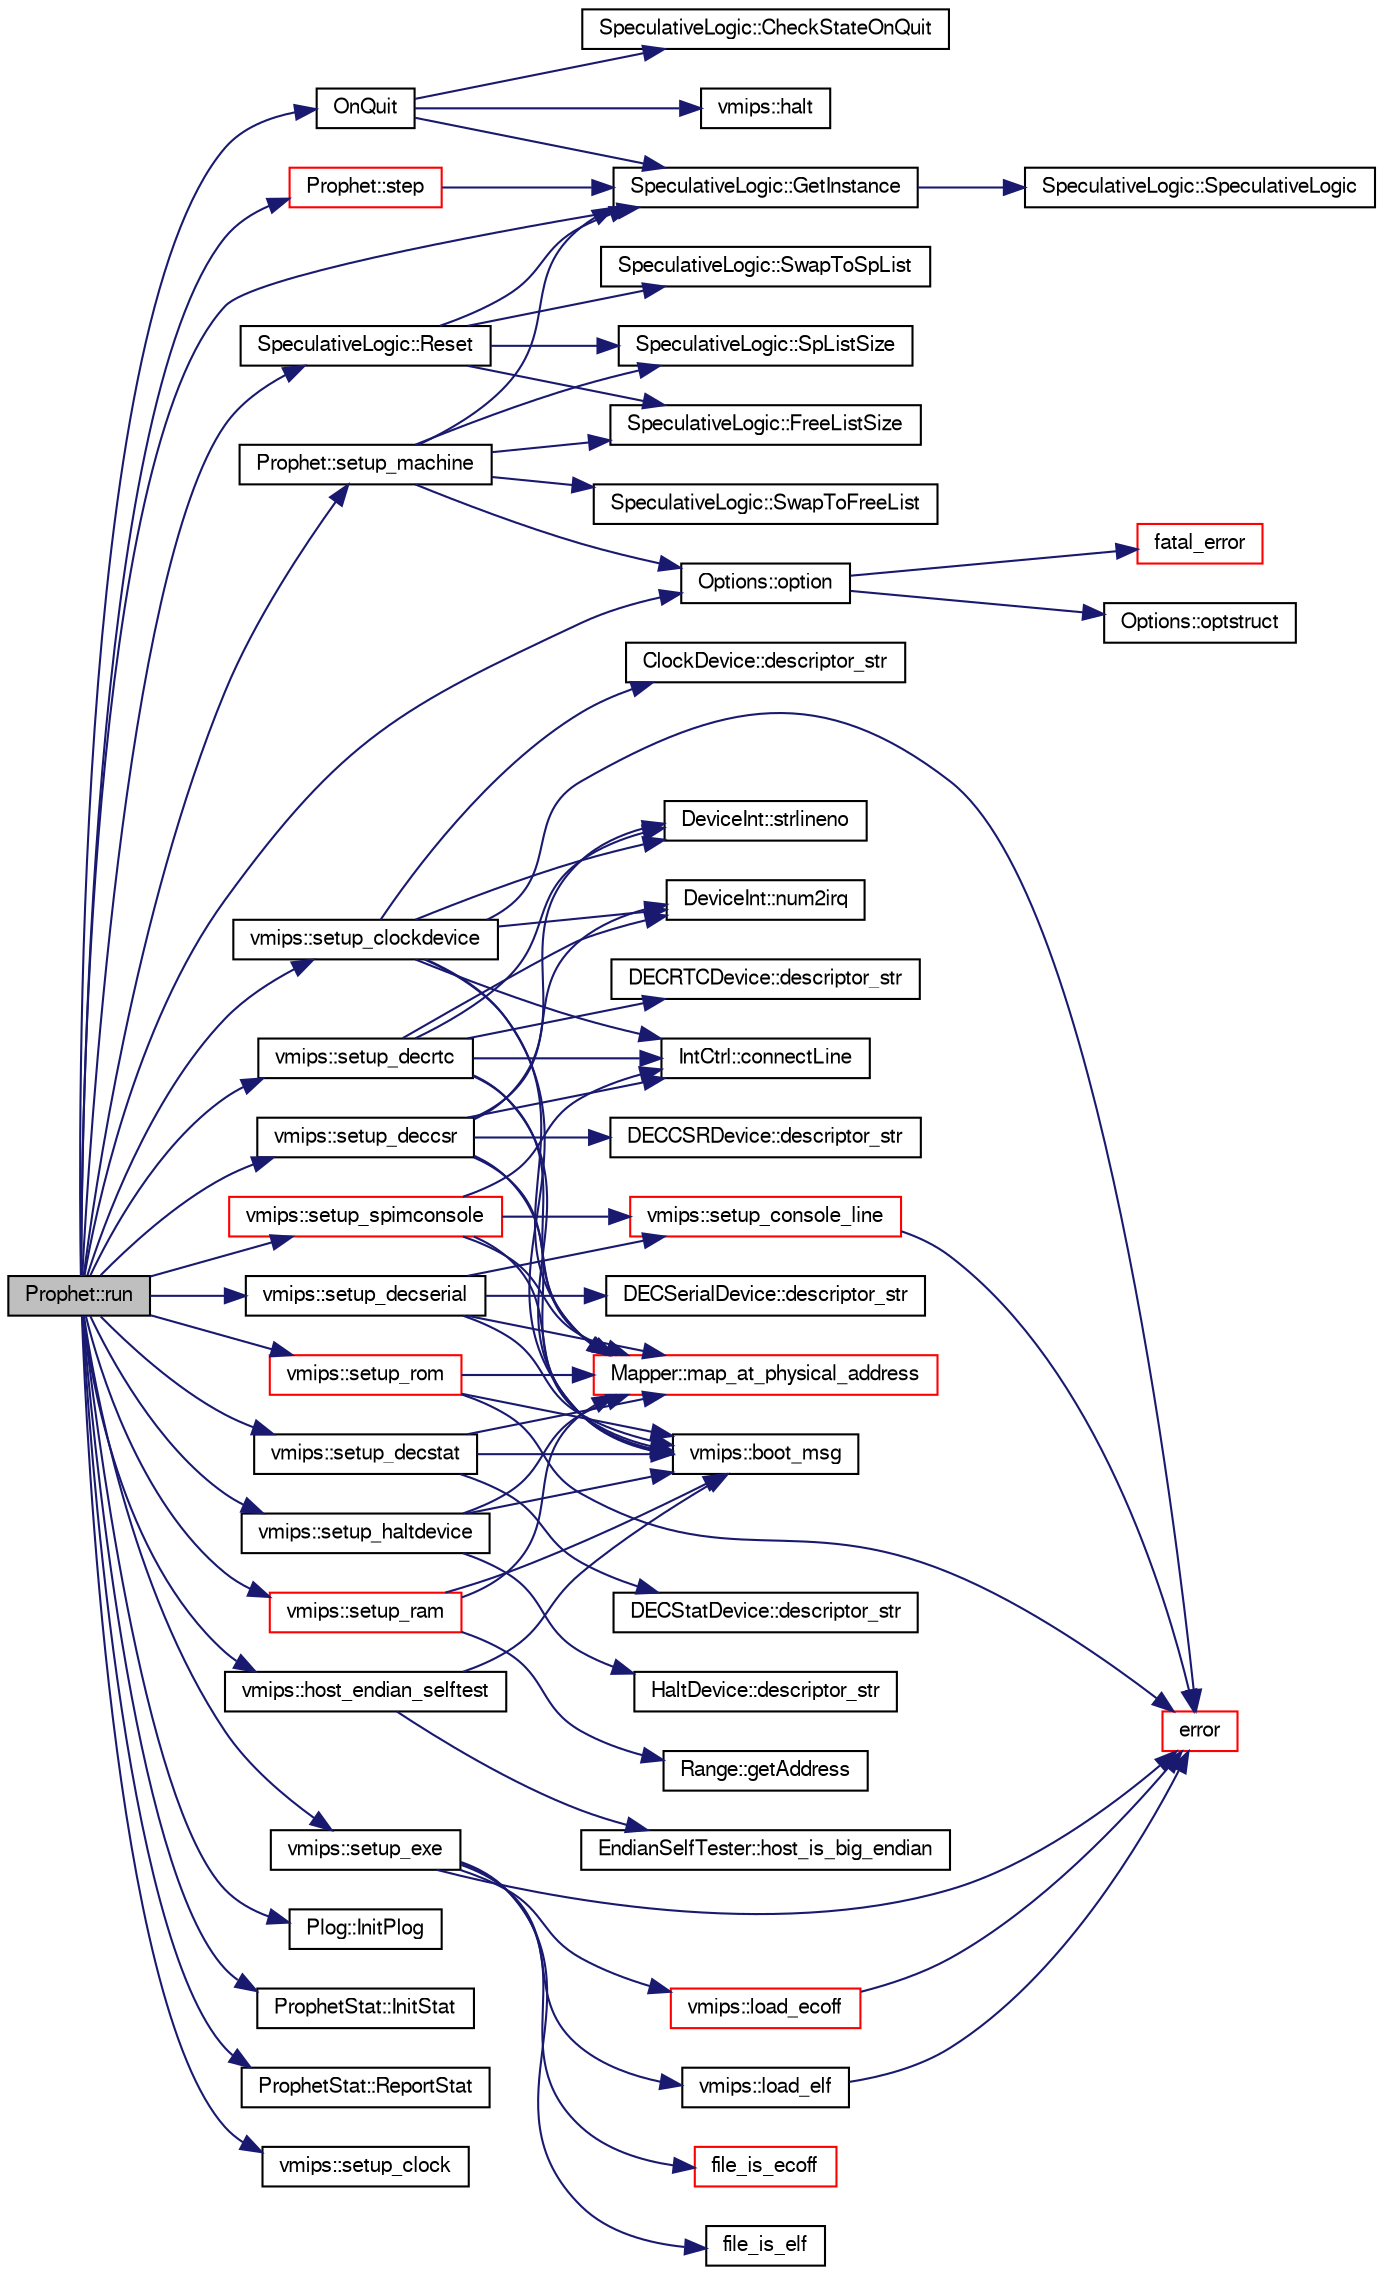 digraph G
{
  edge [fontname="FreeSans",fontsize="10",labelfontname="FreeSans",labelfontsize="10"];
  node [fontname="FreeSans",fontsize="10",shape=record];
  rankdir=LR;
  Node1 [label="Prophet::run",height=0.2,width=0.4,color="black", fillcolor="grey75", style="filled" fontcolor="black"];
  Node1 -> Node2 [color="midnightblue",fontsize="10",style="solid"];
  Node2 [label="SpeculativeLogic::GetInstance",height=0.2,width=0.4,color="black", fillcolor="white", style="filled",URL="$classSpeculativeLogic.html#af95e558b3c77884f73b10a0fcf480fe5"];
  Node2 -> Node3 [color="midnightblue",fontsize="10",style="solid"];
  Node3 [label="SpeculativeLogic::SpeculativeLogic",height=0.2,width=0.4,color="black", fillcolor="white", style="filled",URL="$classSpeculativeLogic.html#a11e6d258e73e5d34f8128bbbbd8f1ddb"];
  Node1 -> Node4 [color="midnightblue",fontsize="10",style="solid"];
  Node4 [label="vmips::host_endian_selftest",height=0.2,width=0.4,color="black", fillcolor="white", style="filled",URL="$classvmips.html#a9d9b546b6cdabd0e813dd7cf8e6a9a12"];
  Node4 -> Node5 [color="midnightblue",fontsize="10",style="solid"];
  Node5 [label="vmips::boot_msg",height=0.2,width=0.4,color="black", fillcolor="white", style="filled",URL="$classvmips.html#a2e203897ea48f719ff7a3a1007fcf0fe"];
  Node4 -> Node6 [color="midnightblue",fontsize="10",style="solid"];
  Node6 [label="EndianSelfTester::host_is_big_endian",height=0.2,width=0.4,color="black", fillcolor="white", style="filled",URL="$classEndianSelfTester.html#a1ac98cdbcbfaa82f42a9a283b0b81585"];
  Node1 -> Node7 [color="midnightblue",fontsize="10",style="solid"];
  Node7 [label="Plog::InitPlog",height=0.2,width=0.4,color="black", fillcolor="white", style="filled",URL="$namespacePlog.html#ae5f46def759dfc94d36d871b68087cbf"];
  Node1 -> Node8 [color="midnightblue",fontsize="10",style="solid"];
  Node8 [label="ProphetStat::InitStat",height=0.2,width=0.4,color="black", fillcolor="white", style="filled",URL="$namespaceProphetStat.html#a336f36557250c0d05869558bc589a73f",tooltip="initialize the Statistic module"];
  Node1 -> Node9 [color="midnightblue",fontsize="10",style="solid"];
  Node9 [label="OnQuit",height=0.2,width=0.4,color="black", fillcolor="white", style="filled",URL="$prophet__vmips_8cc.html#a9eb871a15fd8627166af713563d48b0e"];
  Node9 -> Node10 [color="midnightblue",fontsize="10",style="solid"];
  Node10 [label="SpeculativeLogic::CheckStateOnQuit",height=0.2,width=0.4,color="black", fillcolor="white", style="filled",URL="$classSpeculativeLogic.html#a0e1c5d513f123870ef2722d5b9969d74"];
  Node9 -> Node2 [color="midnightblue",fontsize="10",style="solid"];
  Node9 -> Node11 [color="midnightblue",fontsize="10",style="solid"];
  Node11 [label="vmips::halt",height=0.2,width=0.4,color="black", fillcolor="white", style="filled",URL="$classvmips.html#a59555b31b9b80731838b73a9fb6d9166"];
  Node1 -> Node12 [color="midnightblue",fontsize="10",style="solid"];
  Node12 [label="Options::option",height=0.2,width=0.4,color="black", fillcolor="white", style="filled",URL="$classOptions.html#a3a535c4c76588d00f62c9817bc0ff63b"];
  Node12 -> Node13 [color="midnightblue",fontsize="10",style="solid"];
  Node13 [label="fatal_error",height=0.2,width=0.4,color="red", fillcolor="white", style="filled",URL="$error_8cc.html#ab5b64997b285ceb84915e7f321b4db20"];
  Node12 -> Node14 [color="midnightblue",fontsize="10",style="solid"];
  Node14 [label="Options::optstruct",height=0.2,width=0.4,color="black", fillcolor="white", style="filled",URL="$classOptions.html#a4a9be4a96d5b12a8abb469fef02af7ee"];
  Node1 -> Node15 [color="midnightblue",fontsize="10",style="solid"];
  Node15 [label="ProphetStat::ReportStat",height=0.2,width=0.4,color="black", fillcolor="white", style="filled",URL="$namespaceProphetStat.html#a4f759380f02b37883f0cc3acaf47c45d"];
  Node1 -> Node16 [color="midnightblue",fontsize="10",style="solid"];
  Node16 [label="SpeculativeLogic::Reset",height=0.2,width=0.4,color="black", fillcolor="white", style="filled",URL="$classSpeculativeLogic.html#a6d44073e699460877f7840e4ed7bdaf5"];
  Node16 -> Node17 [color="midnightblue",fontsize="10",style="solid"];
  Node17 [label="SpeculativeLogic::FreeListSize",height=0.2,width=0.4,color="black", fillcolor="white", style="filled",URL="$classSpeculativeLogic.html#ae8addd001c76eff87101f1c8a3911a23"];
  Node16 -> Node2 [color="midnightblue",fontsize="10",style="solid"];
  Node16 -> Node18 [color="midnightblue",fontsize="10",style="solid"];
  Node18 [label="SpeculativeLogic::SpListSize",height=0.2,width=0.4,color="black", fillcolor="white", style="filled",URL="$classSpeculativeLogic.html#aefbc24db69f077274b14f607955a7358"];
  Node16 -> Node19 [color="midnightblue",fontsize="10",style="solid"];
  Node19 [label="SpeculativeLogic::SwapToSpList",height=0.2,width=0.4,color="black", fillcolor="white", style="filled",URL="$classSpeculativeLogic.html#acb0f37017ed611ab21c131ed65b21702"];
  Node1 -> Node20 [color="midnightblue",fontsize="10",style="solid"];
  Node20 [label="vmips::setup_clock",height=0.2,width=0.4,color="black", fillcolor="white", style="filled",URL="$classvmips.html#a2ede92940f80c240d6550987d280a39b"];
  Node1 -> Node21 [color="midnightblue",fontsize="10",style="solid"];
  Node21 [label="vmips::setup_clockdevice",height=0.2,width=0.4,color="black", fillcolor="white", style="filled",URL="$classvmips.html#a1690e2f7dc015006579396258fc9ec09"];
  Node21 -> Node5 [color="midnightblue",fontsize="10",style="solid"];
  Node21 -> Node22 [color="midnightblue",fontsize="10",style="solid"];
  Node22 [label="IntCtrl::connectLine",height=0.2,width=0.4,color="black", fillcolor="white", style="filled",URL="$classIntCtrl.html#adf3c4661976f3faabe89d161e10c91d0"];
  Node21 -> Node23 [color="midnightblue",fontsize="10",style="solid"];
  Node23 [label="ClockDevice::descriptor_str",height=0.2,width=0.4,color="black", fillcolor="white", style="filled",URL="$classClockDevice.html#afb660217da1d9ce3142df8ffd04e6569"];
  Node21 -> Node24 [color="midnightblue",fontsize="10",style="solid"];
  Node24 [label="error",height=0.2,width=0.4,color="red", fillcolor="white", style="filled",URL="$error_8cc.html#a158a1af99275c1555bf5fcc74709aa5a"];
  Node21 -> Node25 [color="midnightblue",fontsize="10",style="solid"];
  Node25 [label="Mapper::map_at_physical_address",height=0.2,width=0.4,color="red", fillcolor="white", style="filled",URL="$classMapper.html#a1c30883b6490a8283f4dab8dfe797860"];
  Node21 -> Node26 [color="midnightblue",fontsize="10",style="solid"];
  Node26 [label="DeviceInt::num2irq",height=0.2,width=0.4,color="black", fillcolor="white", style="filled",URL="$classDeviceInt.html#a5a1c12ade91f0bf325a26988555f9989"];
  Node21 -> Node27 [color="midnightblue",fontsize="10",style="solid"];
  Node27 [label="DeviceInt::strlineno",height=0.2,width=0.4,color="black", fillcolor="white", style="filled",URL="$classDeviceInt.html#a7b51658efadb002993df8b4475ce29eb"];
  Node1 -> Node28 [color="midnightblue",fontsize="10",style="solid"];
  Node28 [label="vmips::setup_deccsr",height=0.2,width=0.4,color="black", fillcolor="white", style="filled",URL="$classvmips.html#a11077bfbc7b6851733526afcd6bc0511"];
  Node28 -> Node5 [color="midnightblue",fontsize="10",style="solid"];
  Node28 -> Node22 [color="midnightblue",fontsize="10",style="solid"];
  Node28 -> Node29 [color="midnightblue",fontsize="10",style="solid"];
  Node29 [label="DECCSRDevice::descriptor_str",height=0.2,width=0.4,color="black", fillcolor="white", style="filled",URL="$classDECCSRDevice.html#ada6ce141e4c58bcf6998c00d109c8140"];
  Node28 -> Node25 [color="midnightblue",fontsize="10",style="solid"];
  Node28 -> Node26 [color="midnightblue",fontsize="10",style="solid"];
  Node28 -> Node27 [color="midnightblue",fontsize="10",style="solid"];
  Node1 -> Node30 [color="midnightblue",fontsize="10",style="solid"];
  Node30 [label="vmips::setup_decrtc",height=0.2,width=0.4,color="black", fillcolor="white", style="filled",URL="$classvmips.html#aaca514986ff2099e5b2749b38b5b83de"];
  Node30 -> Node5 [color="midnightblue",fontsize="10",style="solid"];
  Node30 -> Node22 [color="midnightblue",fontsize="10",style="solid"];
  Node30 -> Node31 [color="midnightblue",fontsize="10",style="solid"];
  Node31 [label="DECRTCDevice::descriptor_str",height=0.2,width=0.4,color="black", fillcolor="white", style="filled",URL="$classDECRTCDevice.html#a0e319a33e2e91b94f787a4043b796baa"];
  Node30 -> Node25 [color="midnightblue",fontsize="10",style="solid"];
  Node30 -> Node26 [color="midnightblue",fontsize="10",style="solid"];
  Node30 -> Node27 [color="midnightblue",fontsize="10",style="solid"];
  Node1 -> Node32 [color="midnightblue",fontsize="10",style="solid"];
  Node32 [label="vmips::setup_decserial",height=0.2,width=0.4,color="black", fillcolor="white", style="filled",URL="$classvmips.html#a6f7b8aacf8a8ab3ff1b58f0c4e7e2450"];
  Node32 -> Node5 [color="midnightblue",fontsize="10",style="solid"];
  Node32 -> Node33 [color="midnightblue",fontsize="10",style="solid"];
  Node33 [label="DECSerialDevice::descriptor_str",height=0.2,width=0.4,color="black", fillcolor="white", style="filled",URL="$classDECSerialDevice.html#a4bafbd9752125c521627528e8b1c5a2b"];
  Node32 -> Node25 [color="midnightblue",fontsize="10",style="solid"];
  Node32 -> Node34 [color="midnightblue",fontsize="10",style="solid"];
  Node34 [label="vmips::setup_console_line",height=0.2,width=0.4,color="red", fillcolor="white", style="filled",URL="$classvmips.html#a441e17463fe05a71a960e1f98f11019b"];
  Node34 -> Node24 [color="midnightblue",fontsize="10",style="solid"];
  Node1 -> Node35 [color="midnightblue",fontsize="10",style="solid"];
  Node35 [label="vmips::setup_decstat",height=0.2,width=0.4,color="black", fillcolor="white", style="filled",URL="$classvmips.html#a064bd152d3a1a003f9190cfec219fd48"];
  Node35 -> Node5 [color="midnightblue",fontsize="10",style="solid"];
  Node35 -> Node36 [color="midnightblue",fontsize="10",style="solid"];
  Node36 [label="DECStatDevice::descriptor_str",height=0.2,width=0.4,color="black", fillcolor="white", style="filled",URL="$classDECStatDevice.html#a1cdf5669b1c60823487f53628f7c164f"];
  Node35 -> Node25 [color="midnightblue",fontsize="10",style="solid"];
  Node1 -> Node37 [color="midnightblue",fontsize="10",style="solid"];
  Node37 [label="vmips::setup_exe",height=0.2,width=0.4,color="black", fillcolor="white", style="filled",URL="$classvmips.html#affc49823a8f7c7b01313208eeab24958"];
  Node37 -> Node24 [color="midnightblue",fontsize="10",style="solid"];
  Node37 -> Node38 [color="midnightblue",fontsize="10",style="solid"];
  Node38 [label="file_is_ecoff",height=0.2,width=0.4,color="red", fillcolor="white", style="filled",URL="$exeloader_8cc.html#a59e34180e562f04eb76be9c1a70c1324"];
  Node37 -> Node39 [color="midnightblue",fontsize="10",style="solid"];
  Node39 [label="file_is_elf",height=0.2,width=0.4,color="black", fillcolor="white", style="filled",URL="$exeloader_8cc.html#af08acf83bd5286642331afc8071eb1c6"];
  Node37 -> Node40 [color="midnightblue",fontsize="10",style="solid"];
  Node40 [label="vmips::load_ecoff",height=0.2,width=0.4,color="red", fillcolor="white", style="filled",URL="$classvmips.html#a4476a0bc2039e7a43ec2208d7ae5addb"];
  Node40 -> Node24 [color="midnightblue",fontsize="10",style="solid"];
  Node37 -> Node41 [color="midnightblue",fontsize="10",style="solid"];
  Node41 [label="vmips::load_elf",height=0.2,width=0.4,color="black", fillcolor="white", style="filled",URL="$classvmips.html#a1174dbe6a6e0318145c2aeaee01c4a93"];
  Node41 -> Node24 [color="midnightblue",fontsize="10",style="solid"];
  Node1 -> Node42 [color="midnightblue",fontsize="10",style="solid"];
  Node42 [label="vmips::setup_haltdevice",height=0.2,width=0.4,color="black", fillcolor="white", style="filled",URL="$classvmips.html#ace907fda17fe54e632f871ba19405744"];
  Node42 -> Node5 [color="midnightblue",fontsize="10",style="solid"];
  Node42 -> Node43 [color="midnightblue",fontsize="10",style="solid"];
  Node43 [label="HaltDevice::descriptor_str",height=0.2,width=0.4,color="black", fillcolor="white", style="filled",URL="$classHaltDevice.html#a6ff3fc3006786f97b201c3481084ca90"];
  Node42 -> Node25 [color="midnightblue",fontsize="10",style="solid"];
  Node1 -> Node44 [color="midnightblue",fontsize="10",style="solid"];
  Node44 [label="Prophet::setup_machine",height=0.2,width=0.4,color="black", fillcolor="white", style="filled",URL="$classProphet.html#ae68eeb183488d3b2bd747e94ef28bc79"];
  Node44 -> Node17 [color="midnightblue",fontsize="10",style="solid"];
  Node44 -> Node2 [color="midnightblue",fontsize="10",style="solid"];
  Node44 -> Node12 [color="midnightblue",fontsize="10",style="solid"];
  Node44 -> Node18 [color="midnightblue",fontsize="10",style="solid"];
  Node44 -> Node45 [color="midnightblue",fontsize="10",style="solid"];
  Node45 [label="SpeculativeLogic::SwapToFreeList",height=0.2,width=0.4,color="black", fillcolor="white", style="filled",URL="$classSpeculativeLogic.html#a8e5f35ba96b8b0d8f43620550a994529"];
  Node1 -> Node46 [color="midnightblue",fontsize="10",style="solid"];
  Node46 [label="vmips::setup_ram",height=0.2,width=0.4,color="red", fillcolor="white", style="filled",URL="$classvmips.html#a8374e36944913b2a41f9a72bef18f691"];
  Node46 -> Node5 [color="midnightblue",fontsize="10",style="solid"];
  Node46 -> Node47 [color="midnightblue",fontsize="10",style="solid"];
  Node47 [label="Range::getAddress",height=0.2,width=0.4,color="black", fillcolor="white", style="filled",URL="$classRange.html#accb1e300390e551b7b35408413aa99b5"];
  Node46 -> Node25 [color="midnightblue",fontsize="10",style="solid"];
  Node1 -> Node48 [color="midnightblue",fontsize="10",style="solid"];
  Node48 [label="vmips::setup_rom",height=0.2,width=0.4,color="red", fillcolor="white", style="filled",URL="$classvmips.html#adaf982c53a952510e342b6c20f6a07fa"];
  Node48 -> Node5 [color="midnightblue",fontsize="10",style="solid"];
  Node48 -> Node24 [color="midnightblue",fontsize="10",style="solid"];
  Node48 -> Node25 [color="midnightblue",fontsize="10",style="solid"];
  Node1 -> Node49 [color="midnightblue",fontsize="10",style="solid"];
  Node49 [label="vmips::setup_spimconsole",height=0.2,width=0.4,color="red", fillcolor="white", style="filled",URL="$classvmips.html#ab3966b7e461c76e01e1794c2302c1264"];
  Node49 -> Node5 [color="midnightblue",fontsize="10",style="solid"];
  Node49 -> Node22 [color="midnightblue",fontsize="10",style="solid"];
  Node49 -> Node25 [color="midnightblue",fontsize="10",style="solid"];
  Node49 -> Node34 [color="midnightblue",fontsize="10",style="solid"];
  Node1 -> Node50 [color="midnightblue",fontsize="10",style="solid"];
  Node50 [label="Prophet::step",height=0.2,width=0.4,color="red", fillcolor="white", style="filled",URL="$classProphet.html#a268003f7e2637a524dfe893c9ca27089"];
  Node50 -> Node2 [color="midnightblue",fontsize="10",style="solid"];
}
